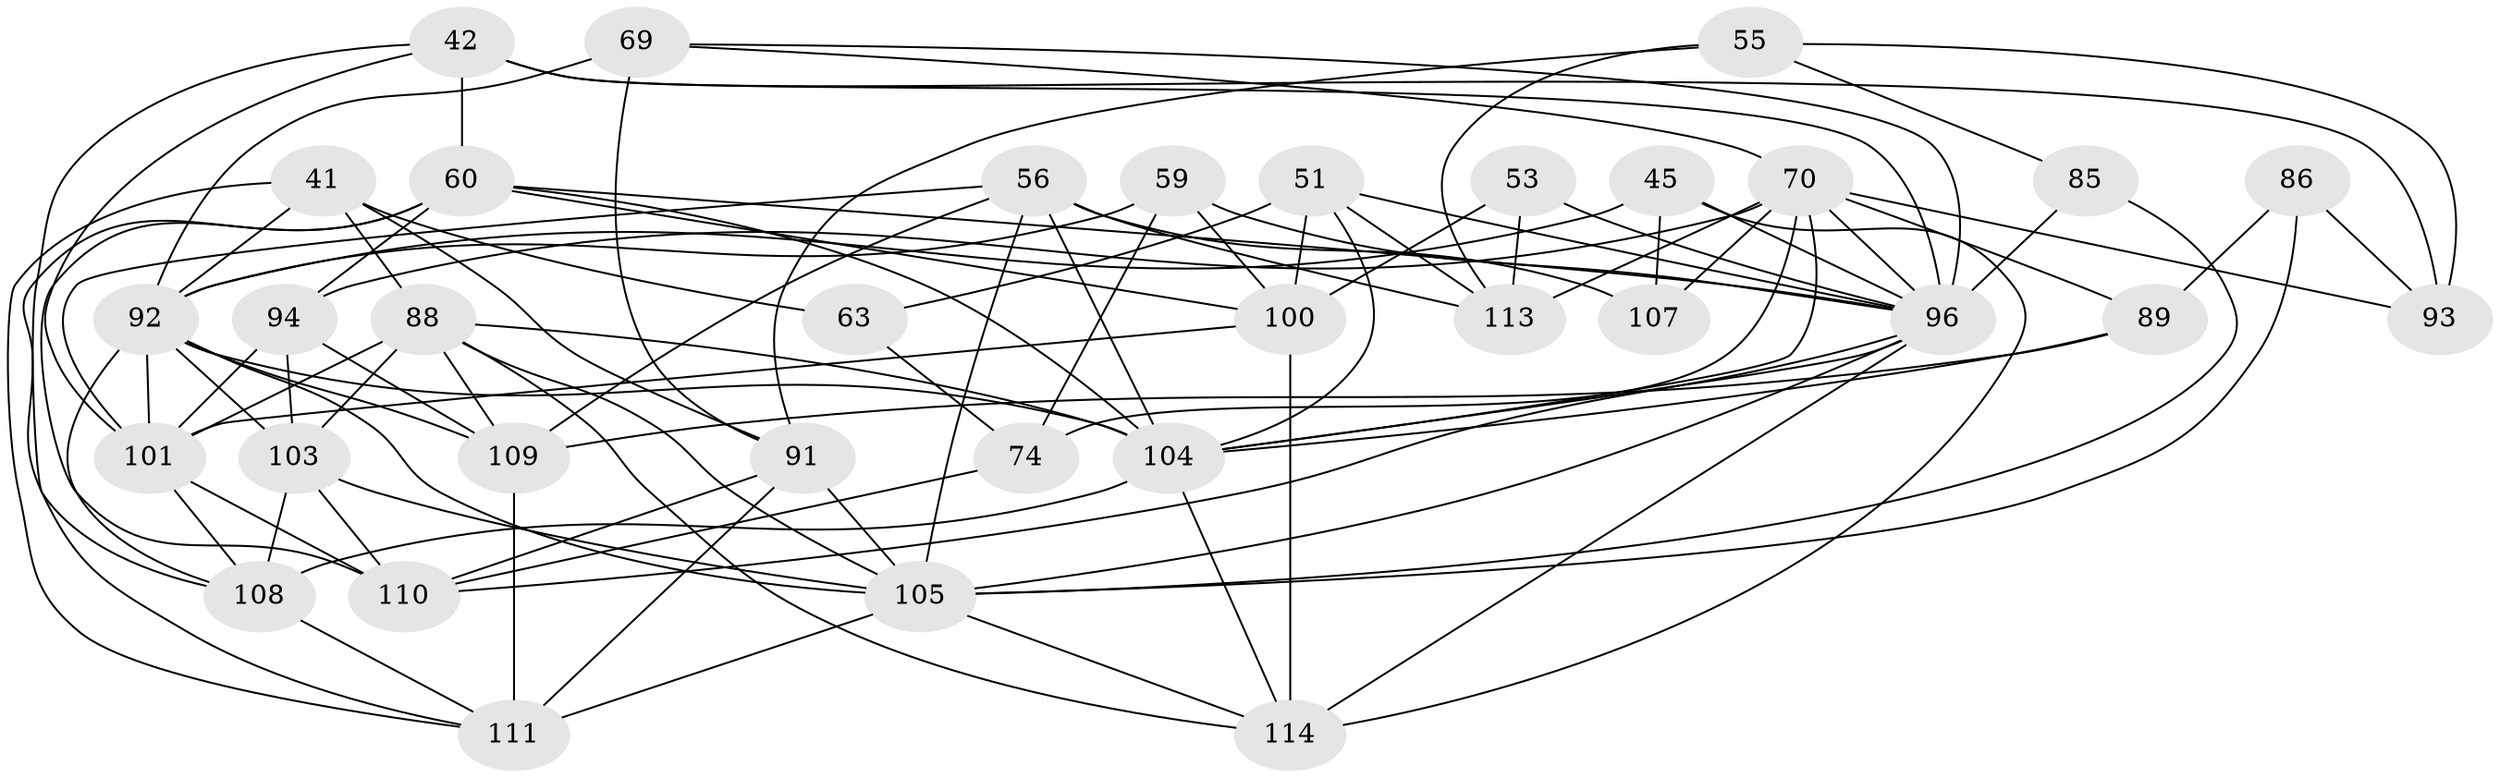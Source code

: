 // original degree distribution, {4: 1.0}
// Generated by graph-tools (version 1.1) at 2025/04/03/04/25 22:04:09]
// undirected, 34 vertices, 98 edges
graph export_dot {
graph [start="1"]
  node [color=gray90,style=filled];
  41 [super="+39"];
  42 [super="+11+19"];
  45 [super="+24"];
  51 [super="+49"];
  53;
  55;
  56 [super="+25+10"];
  59;
  60 [super="+35+38"];
  63;
  69 [super="+33"];
  70 [super="+43+65"];
  74 [super="+1"];
  85;
  86;
  88 [super="+80+34"];
  89;
  91 [super="+13+54"];
  92 [super="+58+90+87"];
  93 [super="+52"];
  94 [super="+64"];
  96 [super="+27+81+31+79"];
  100 [super="+46+68"];
  101 [super="+17+67+83"];
  103 [super="+77+98"];
  104 [super="+12+23+62+99+82"];
  105 [super="+84+97+75+71"];
  107;
  108 [super="+30+102+48"];
  109 [super="+50+66+73"];
  110 [super="+16+106"];
  111 [super="+72+76"];
  113 [super="+95"];
  114 [super="+112"];
  41 -- 92;
  41 -- 111;
  41 -- 88 [weight=2];
  41 -- 91;
  41 -- 63;
  42 -- 108;
  42 -- 93 [weight=2];
  42 -- 101 [weight=2];
  42 -- 96;
  42 -- 60 [weight=2];
  45 -- 107;
  45 -- 96;
  45 -- 114 [weight=2];
  45 -- 92 [weight=2];
  51 -- 96;
  51 -- 104;
  51 -- 100 [weight=2];
  51 -- 113;
  51 -- 63;
  53 -- 113;
  53 -- 96 [weight=2];
  53 -- 100;
  55 -- 85;
  55 -- 93;
  55 -- 91;
  55 -- 113;
  56 -- 105 [weight=2];
  56 -- 113 [weight=2];
  56 -- 101 [weight=2];
  56 -- 104;
  56 -- 107 [weight=2];
  56 -- 109;
  59 -- 74;
  59 -- 96;
  59 -- 100;
  59 -- 92;
  60 -- 96;
  60 -- 110 [weight=2];
  60 -- 94 [weight=3];
  60 -- 100;
  60 -- 104 [weight=2];
  60 -- 111;
  63 -- 74 [weight=2];
  69 -- 91 [weight=2];
  69 -- 70;
  69 -- 96 [weight=2];
  69 -- 92;
  70 -- 96 [weight=2];
  70 -- 74;
  70 -- 107;
  70 -- 113;
  70 -- 93 [weight=2];
  70 -- 89;
  70 -- 104;
  70 -- 94 [weight=2];
  74 -- 110 [weight=2];
  85 -- 96 [weight=2];
  85 -- 105;
  86 -- 93;
  86 -- 89;
  86 -- 105 [weight=2];
  88 -- 101 [weight=3];
  88 -- 109 [weight=2];
  88 -- 103 [weight=2];
  88 -- 104 [weight=3];
  88 -- 114;
  88 -- 105;
  89 -- 104;
  89 -- 109;
  91 -- 111 [weight=2];
  91 -- 110;
  91 -- 105;
  92 -- 104 [weight=2];
  92 -- 108 [weight=2];
  92 -- 105;
  92 -- 101 [weight=3];
  92 -- 109 [weight=2];
  92 -- 103 [weight=3];
  94 -- 101 [weight=3];
  94 -- 103 [weight=2];
  94 -- 109 [weight=2];
  96 -- 110;
  96 -- 114;
  96 -- 104;
  96 -- 105 [weight=2];
  100 -- 101;
  100 -- 114 [weight=2];
  101 -- 110;
  101 -- 108;
  103 -- 108;
  103 -- 110;
  103 -- 105;
  104 -- 114;
  104 -- 108 [weight=3];
  105 -- 111 [weight=2];
  105 -- 114;
  108 -- 111 [weight=2];
  109 -- 111 [weight=2];
}
